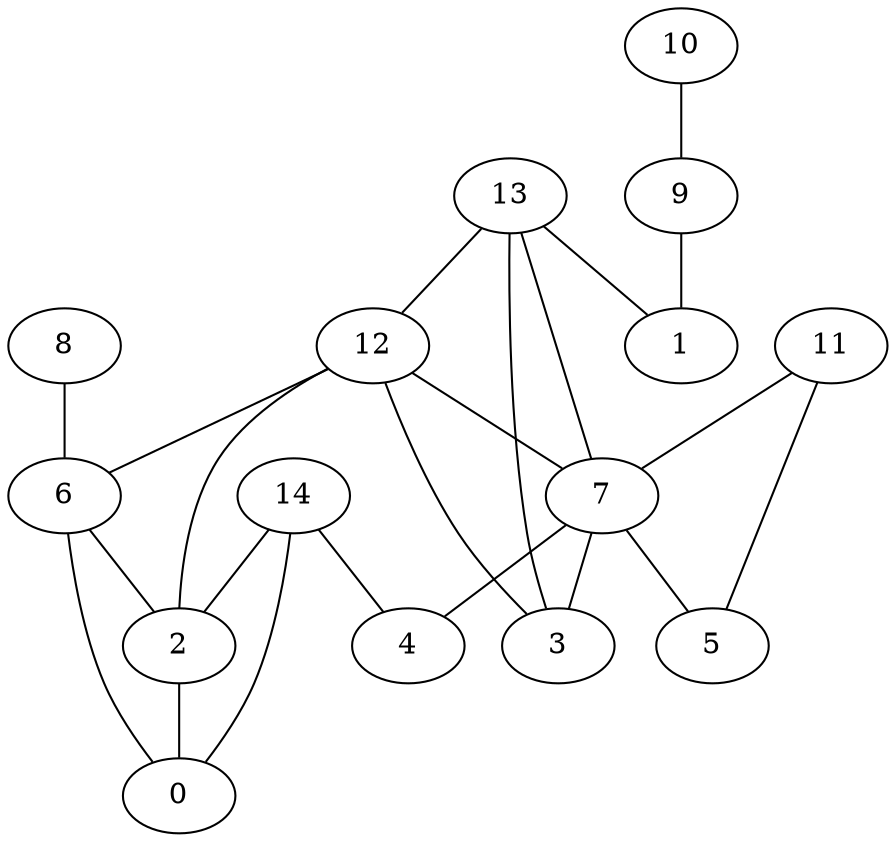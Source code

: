 digraph "sensornet-topology" {
label = "";
rankdir="BT";"0"->"2" [arrowhead = "both"] 
"0"->"6" [arrowhead = "both"] 
"0"->"14" [arrowhead = "both"] 
"1"->"9" [arrowhead = "both"] 
"1"->"13" [arrowhead = "both"] 
"2"->"6" [arrowhead = "both"] 
"2"->"12" [arrowhead = "both"] 
"2"->"14" [arrowhead = "both"] 
"3"->"7" [arrowhead = "both"] 
"3"->"12" [arrowhead = "both"] 
"3"->"13" [arrowhead = "both"] 
"4"->"7" [arrowhead = "both"] 
"4"->"14" [arrowhead = "both"] 
"5"->"7" [arrowhead = "both"] 
"5"->"11" [arrowhead = "both"] 
"6"->"8" [arrowhead = "both"] 
"6"->"12" [arrowhead = "both"] 
"7"->"11" [arrowhead = "both"] 
"7"->"12" [arrowhead = "both"] 
"7"->"13" [arrowhead = "both"] 
"9"->"10" [arrowhead = "both"] 
"12"->"13" [arrowhead = "both"] 
}